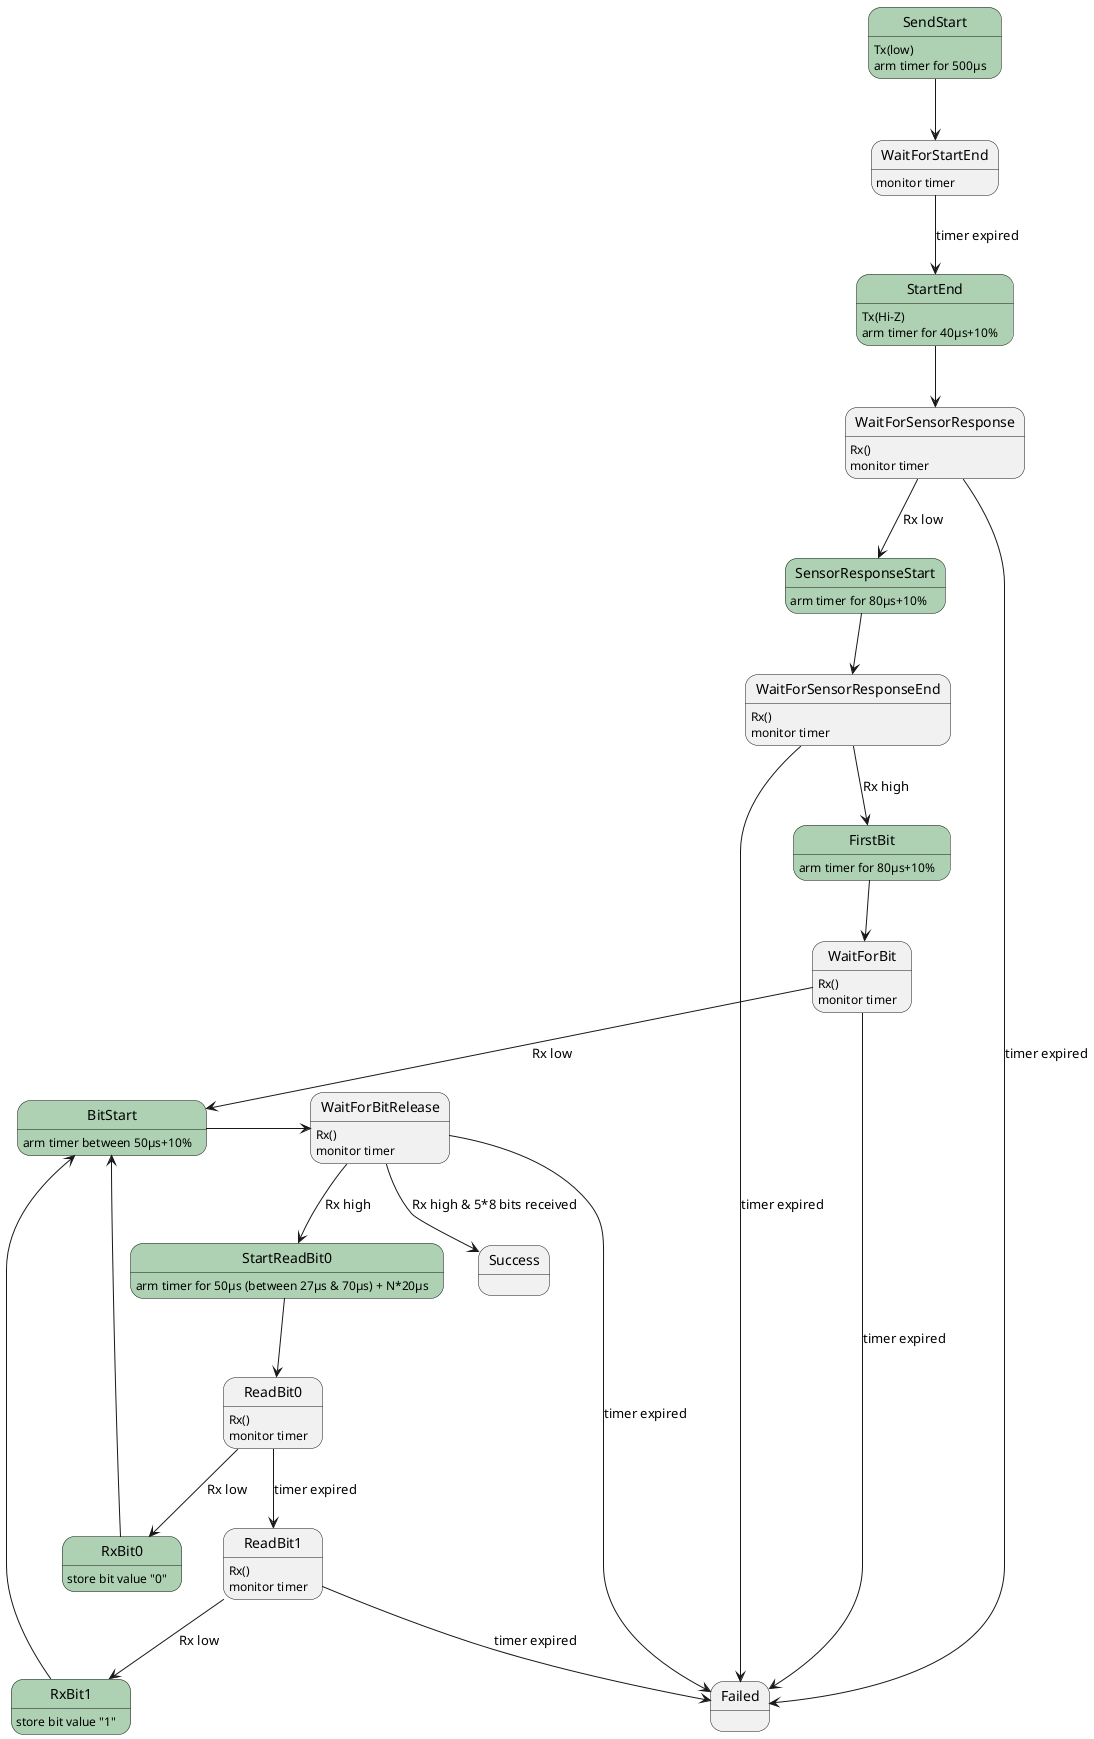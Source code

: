@startuml

skinparam stateBackgroundColor<<Once>> #ADD1B2

state SendStart <<Once>>
SendStart : Tx(low)
SendStart : arm timer for 500µs

SendStart --> WaitForStartEnd

WaitForStartEnd : monitor timer

WaitForStartEnd --> StartEnd : timer expired

state StartEnd <<once>>
StartEnd : Tx(Hi-Z)
StartEnd : arm timer for 40µs+10%
StartEnd --> WaitForSensorResponse

WaitForSensorResponse : Rx()
WaitForSensorResponse : monitor timer
WaitForSensorResponse --> Failed : timer expired
WaitForSensorResponse --> SensorResponseStart : Rx low

state SensorResponseStart <<Once>>
SensorResponseStart : arm timer for 80µs+10%
SensorResponseStart --> WaitForSensorResponseEnd

WaitForSensorResponseEnd : Rx()
WaitForSensorResponseEnd : monitor timer
WaitForSensorResponseEnd --> Failed : timer expired
WaitForSensorResponseEnd --> FirstBit : Rx high

state FirstBit <<Once>>
FirstBit : arm timer for 80µs+10%
FirstBit --> WaitForBit

WaitForBit : Rx()
WaitForBit : monitor timer
WaitForBit --> Failed : timer expired
WaitForBit --> BitStart : Rx low

state BitStart <<Once>>
BitStart : arm timer between 50µs+10%
BitStart -> WaitForBitRelease

WaitForBitRelease : Rx()
WaitForBitRelease : monitor timer
WaitForBitRelease --> Failed : timer expired
WaitForBitRelease --> StartReadBit0 : Rx high
WaitForBitRelease --> Success : Rx high & 5*8 bits received

state StartReadBit0 <<Once>>
StartReadBit0 : arm timer for 50µs (between 27µs & 70µs) + N*20µs
StartReadBit0 --> ReadBit0

ReadBit0 : Rx()
ReadBit0 : monitor timer
ReadBit0 --> RxBit0 : Rx low
ReadBit0 --> ReadBit1 : timer expired

ReadBit1 : Rx()
ReadBit1 : monitor timer
ReadBit1 --> RxBit1 : Rx low
ReadBit1 --> Failed : timer expired

state RxBit0 <<Once>>
RxBit0 : store bit value "0"
RxBit0 --> BitStart

state RxBit1 <<Once>>
RxBit1 : store bit value "1"
RxBit1 --> BitStart

@enduml
